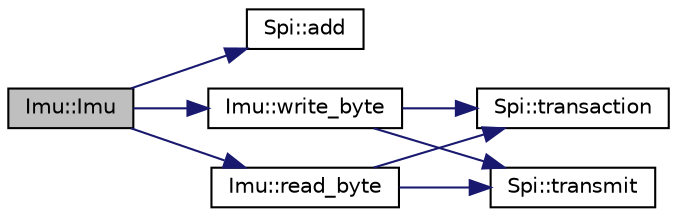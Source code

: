 digraph "Imu::Imu"
{
 // LATEX_PDF_SIZE
  edge [fontname="Helvetica",fontsize="10",labelfontname="Helvetica",labelfontsize="10"];
  node [fontname="Helvetica",fontsize="10",shape=record];
  rankdir="LR";
  Node1 [label="Imu::Imu",height=0.2,width=0.4,color="black", fillcolor="grey75", style="filled", fontcolor="black",tooltip=" "];
  Node1 -> Node2 [color="midnightblue",fontsize="10",style="solid",fontname="Helvetica"];
  Node2 [label="Spi::add",height=0.2,width=0.4,color="black", fillcolor="white", style="filled",URL="$classSpi.html#aedce6d0a15c2b6e76fc2929260b084a0",tooltip=" "];
  Node1 -> Node3 [color="midnightblue",fontsize="10",style="solid",fontname="Helvetica"];
  Node3 [label="Imu::read_byte",height=0.2,width=0.4,color="black", fillcolor="white", style="filled",URL="$classImu.html#a1526f585733585c0275a1120fd6b82ad",tooltip=" "];
  Node3 -> Node4 [color="midnightblue",fontsize="10",style="solid",fontname="Helvetica"];
  Node4 [label="Spi::transaction",height=0.2,width=0.4,color="black", fillcolor="white", style="filled",URL="$classSpi.html#ade7f363df8128f984a04896748284790",tooltip=" "];
  Node3 -> Node5 [color="midnightblue",fontsize="10",style="solid",fontname="Helvetica"];
  Node5 [label="Spi::transmit",height=0.2,width=0.4,color="black", fillcolor="white", style="filled",URL="$classSpi.html#a91c0eeec99491ce1392baecdb8ec7495",tooltip=" "];
  Node1 -> Node6 [color="midnightblue",fontsize="10",style="solid",fontname="Helvetica"];
  Node6 [label="Imu::write_byte",height=0.2,width=0.4,color="black", fillcolor="white", style="filled",URL="$classImu.html#a1b180bfff5e928c28a83709fd3da1641",tooltip=" "];
  Node6 -> Node4 [color="midnightblue",fontsize="10",style="solid",fontname="Helvetica"];
  Node6 -> Node5 [color="midnightblue",fontsize="10",style="solid",fontname="Helvetica"];
}

